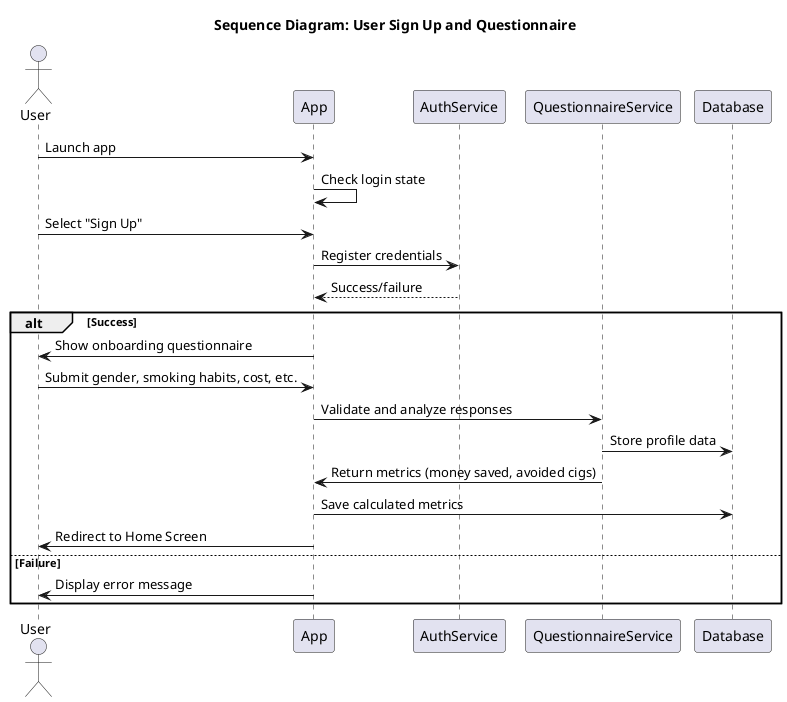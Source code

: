 @startuml
title Sequence Diagram: User Sign Up and Questionnaire
actor User
participant App
participant AuthService
participant QuestionnaireService
participant Database

User -> App: Launch app
App -> App: Check login state
User -> App: Select "Sign Up"
App -> AuthService: Register credentials
AuthService --> App: Success/failure
alt Success
  App -> User: Show onboarding questionnaire
  User -> App: Submit gender, smoking habits, cost, etc.
  App -> QuestionnaireService: Validate and analyze responses
  QuestionnaireService -> Database: Store profile data
  QuestionnaireService -> App: Return metrics (money saved, avoided cigs)
  App -> Database: Save calculated metrics
  App -> User: Redirect to Home Screen
else Failure
  App -> User: Display error message
end
@enduml

@startuml
title Sequence Diagram: Load Home Screen
actor User
participant App
participant AuthService
participant Database
participant TipService

User -> App: Open app
App -> AuthService: Verify credentials
AuthService --> App: Authenticated
App -> Database: Fetch user data and health progress
App -> TipService: Get today’s personalized tip
TipService -> Database: Query tip set by gender/duration
TipService --> App: Return tip
App -> User: Show home screen UI with smoke-free days, goal, tips, health bars
@enduml

@startuml
title Sequence Diagram: Unlock Achievement
participant App
participant Database
participant NotificationService
participant LeaderboardService

App -> App: Track user progress in background
App -> Database: Fetch achievement milestones
App -> App: Compare progress with milestones
alt New Achievement Reached
  App -> Database: Save unlocked achievement
  App -> NotificationService: Send motivational message
  App -> LeaderboardService: Recalculate user rank
  LeaderboardService -> Database: Update rank value
else No achievement unlocked
  App -> App: Continue tracking
end
@enduml

@startuml
title Sequence Diagram: View Achievements
actor User
participant App
participant Database

User -> App: Open Achievements screen
App -> Database: Fetch user achievements
App -> App: Separate unlocked/locked
App -> User: Display badge grid with progress status
@enduml

@startuml
title Sequence Diagram: View Leaderboard
actor User
participant App
participant LeaderboardService
participant Database

User -> App: Tap Leaderboard
App -> User: Select Global / Friends toggle
App -> LeaderboardService: Request leaderboard data
LeaderboardService -> Database: Get achievement scores and user ranks
App -> User: Show leaderboard with friends & global positions
@enduml

@startuml
title Sequence Diagram: Group Chat
actor User
participant App
participant WebSocketService
participant ChatDatabase

User -> App: Open Chat
App -> WebSocketService: Establish connection
WebSocketService --> App: Connection OK
App -> ChatDatabase: Load recent chat history
App -> User: Display chat messages
User -> App: Type and send message
App -> WebSocketService: Broadcast message
WebSocketService -> All: Deliver new message
All -> App: Receive real-time update
App -> User: Render new messages in chat
@enduml

@startuml
title Sequence Diagram: Receive Motivational Notification
participant Scheduler
participant App
participant NotificationService
participant Database

Scheduler -> App: Trigger (time-based or achievement event)
App -> NotificationService: Request new message
NotificationService -> Database: Check user history & preferences
NotificationService --> App: Return personalized notification
App -> User: Show push notification (Firebase/local)
@enduml

@startuml
title Sequence Diagram: Breathing Technique
actor User
participant App
participant AnimationEngine

User -> App: Navigate to Craving Aid
User -> App: Tap "Breathing Technique"
App -> AnimationEngine: Load animation/timing pattern
App -> User: Guide breathing steps (inhale, hold, exhale)
loop Each cycle
  App -> User: Animate and instruct
end
App -> User: Session complete feedback
@enduml

@startuml
title Sequence Diagram: Play Mini-Game
actor User
participant App
participant GameLoader
participant GameInstance

User -> App: Open Games section
App -> GameLoader: Fetch available mini-games
User -> App: Select a game (e.g., Snake)
App -> GameLoader: Load game engine
GameLoader -> GameInstance: Initialize game session
User -> GameInstance: Interact (play)
GameInstance -> App: Track duration (optional)
App -> User: Allow exit or retry
@enduml

@startuml
title Sequence Diagram: Chatbot Interaction

actor User
participant App
participant ChatInterface
participant "LLM API\n(GroqAI)" as LLM_API

User -> App: Open Chatbot screen
App -> ChatInterface: Initialize session
User -> ChatInterface: Type question
ChatInterface -> LLM_API: Send query (with context)
LLM_API --> ChatInterface: Return response
ChatInterface -> App: Format and render response
App -> User: Display chatbot message
User -> App: Optionally ask follow-up

@enduml


@startuml
title Sequence Diagram: Add Friend and View Progress
actor User
participant App
participant FriendService
participant Database

User -> App: Tap "Add Friend"
App -> FriendService: Validate friend Username and Social Tag
FriendService -> Database: Lookup friend by Username and Social Tag
alt Friend exists
  Database --> FriendService: Friend found
  FriendService -> App: Add to friend list
  App -> Database: Fetch friend's progress and rank
  App -> User: Show friend in screen
else Friend not found
  FriendService --> App: Return error
  App -> User: Show error message
end
@enduml



@startuml
title Leaderboard Sequence Diagram

actor User
participant "Flutter App" as APP
participant "LeaderboardProvider" as LP
participant "Firestore" as DB

User -> APP : Open Leaderboard Screen
APP -> LP : Request leaderboard data
LP -> DB : Query top users by quitDate & rank
DB --> LP : Return leaderboard data
LP --> APP : Provide leaderboard list
APP --> User : Display leaderboard UI
@enduml


@startuml
title Community Chat Sequence Diagram

actor User
participant "Flutter App" as APP
participant "Chat Service" as CHAT
participant "Room Manager" as RM
participant "Firestore" as DB

User -> APP : Open Community Chat
APP -> CHAT : Request room join
CHAT -> RM : Check room capacity
alt Room Full
  RM -> CHAT : Create new room
end
CHAT -> DB : Fetch room messages
DB --> CHAT : Messages
CHAT --> APP : Room + messages
APP --> User : Display chat UI
@enduml

@startuml
title Notifications Sequence Diagram

actor User
participant "Flutter App" as APP
participant "Notification Scheduler" as NS
participant "Device OS" as OS

NS -> OS : Schedule notification
OS -> User : Push notification (motivation/tip)
User -> APP : Open app from notification
@enduml

@startuml
title Add Friend Sequence Diagram

actor User
participant "Flutter App" as APP
participant "FriendService" as FS
participant "Firestore" as DB

User -> APP : Add friend request
APP -> FS : Send friend request
FS -> DB : Store friend relation
DB --> FS : Confirmation
APP --> User : Show friend added
@enduml


@startuml
title Sequence Diagram - Add Craving Log

actor User
participant "Flutter App" as App
participant "CravingService" as CS
participant "UserService" as US
participant "Firestore" as DB

User -> App : Open Craving Log screen
App -> User : Display craving form

User -> App : Enter craving details\n(time, intensity, coping method)
App -> CS : Submit craving data
CS -> DB : Save log entry
DB --> CS : Entry stored
CS -> US : Award XP for logging
US -> DB : Update user XP and statistics
DB --> US : Update confirmed
US --> CS : XP awarded
CS --> App : Success response
App -> User : Display confirmation
App -> App : Refresh documentation screen
App --> User : Display updated logs
@enduml


@startuml
title Sequence Diagram - Daily Tips

actor User
participant "Flutter App" as App
participant "TipsService" as TS
participant "Firestore" as DB
participant "Chatbot API" as Chatbot

User -> App : Open Daily Tips screen
App -> TS : Request unlocked tips
TS -> DB : Fetch user's quit date
DB --> TS : Quit date
TS -> TS : Calculate unlocked tips based on quit date
TS --> App : Return tips list
App -> User : Display available tips

alt New day unlocked
  App -> User : Show new tip as unlocked
else No new day
  App -> User : Display past unlocked tips
end

User -> App : Tap a tip
App -> User : Open popup with details

alt User clicks "Learn More"
  User -> App : Click "Learn More"
  App -> Chatbot : Request medical explanation
  Chatbot --> App : Return health explanation
  App -> User : Show chatbot response
end

User -> App : Rate a tip
App -> TS : Submit rating
TS -> DB : Update tip ratings
DB --> TS : Rating saved
TS -> TS : Sort tips by rating
TS --> App : Updated sorted tips
App -> User : Refresh tips list
@enduml


@startuml
title Sequence Diagram - Daily Goals

actor User
participant "Flutter App" as App
participant "GoalsService" as GS
participant "Firestore" as DB
participant "Chatbot API" as Chatbot

User -> App : Open Home screen
App -> GS : Request daily goals progress
GS -> DB : Fetch user's quit date
DB --> GS : Quit date
GS -> GS : Calculate progress based on quit date
GS --> App : Return goals with progress
App -> User : Display goals in UI

User -> App : Tap a goal
App -> User : Open popup with details

alt User clicks "Learn More"
  User -> App : Click "Learn More"
  App -> Chatbot : Request medical explanation
  Chatbot --> App : Return health explanation
  App -> User : Show chatbot response
end
@enduml

@startuml
title Sequence Diagram - Health Progress Goals

actor User
participant "Flutter App" as App
participant "HealthService" as HS
participant "Firestore" as DB
participant "Chatbot API" as Chatbot

User -> App : Open Health Progress screen
App -> HS : Request progress data
HS -> DB : Fetch user's quit date
DB --> HS : Quit date
HS -> HS : Calculate current/future milestones
HS --> App : Return progress data
App -> User : Display progress bars with completion percentage

alt User clicks "Learn More"
  User -> App : Click "Learn More" button
  App -> Chatbot : Request medical explanation
  Chatbot --> App : Return health explanation\n(via RAG + LangChain)
  App -> User : Show detailed health information
else User doesn't click
  App -> User : Maintain progress view
end
@enduml



@startuml
title Sequence Diagram - Chatbot with LangChain, RAG, Memory, Semantic Filter

actor User
participant "Flutter App" as APP
participant "ngrok Tunnel" as NG
participant "FastAPI\n(/chat)" as API
participant "LangChain Orchestrator" as LC
participant "Semantic Classifier\n(SBERT)" as SEM
database "Firebase\n(User Profile)" as FB
database "Chroma DB\n(Vector Store)" as VS
database "User Memory\n(pickle/Buffer)" as MEM
participant "LLM API\n(OpenRouter)" as LLM
participant "Web Search\n(Serper)" as WS

User -> APP: Type message
APP -> NG: HTTPS POST /chat {userId, message}
NG -> API: Forwarded request
API -> FB: get_user_profile(userId)
FB --> API: profile JSON
API -> MEM: load(userId)
MEM --> API: memory buffer (if exists)

API -> SEM: is_smoking_related(message)
SEM --> API: {relevant: true/false, score}

alt Not smoking-related
  API -> APP: JSON {"reply": guardrail_msg}
  APP -> User: Show guardrail
else Smoking-related
  API -> LC: build personalized prompt\n(profile + computed metrics)
  API -> VS: retriever.get_relevant_docs(message)
  VS --> API: top-k chunks
  API -> LC: assemble final prompt (system+context+chunks+history)
  API -> LLM: chat.completions
  LLM --> API: draft answer

  alt Low length/contains "sorry"/"don't know"
    API -> WS: search(message)
    WS --> API: snippets
    API -> LLM: re-ask with snippets
    LLM --> API: improved answer
  end

  API -> MEM: append(user msg, assistant reply); persist(userId)
  API -> APP: JSON {"reply": answer}
  APP -> User: Render reply
end
@enduml
